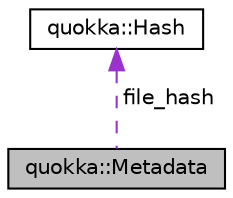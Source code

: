 digraph "quokka::Metadata"
{
 // LATEX_PDF_SIZE
  edge [fontname="Helvetica",fontsize="10",labelfontname="Helvetica",labelfontsize="10"];
  node [fontname="Helvetica",fontsize="10",shape=record];
  Node1 [label="quokka::Metadata",height=0.2,width=0.4,color="black", fillcolor="grey75", style="filled", fontcolor="black",tooltip=" "];
  Node2 -> Node1 [dir="back",color="darkorchid3",fontsize="10",style="dashed",label=" file_hash" ,fontname="Helvetica"];
  Node2 [label="quokka::Hash",height=0.2,width=0.4,color="black", fillcolor="white", style="filled",URL="$structquokka_1_1Hash.html",tooltip=" "];
}
